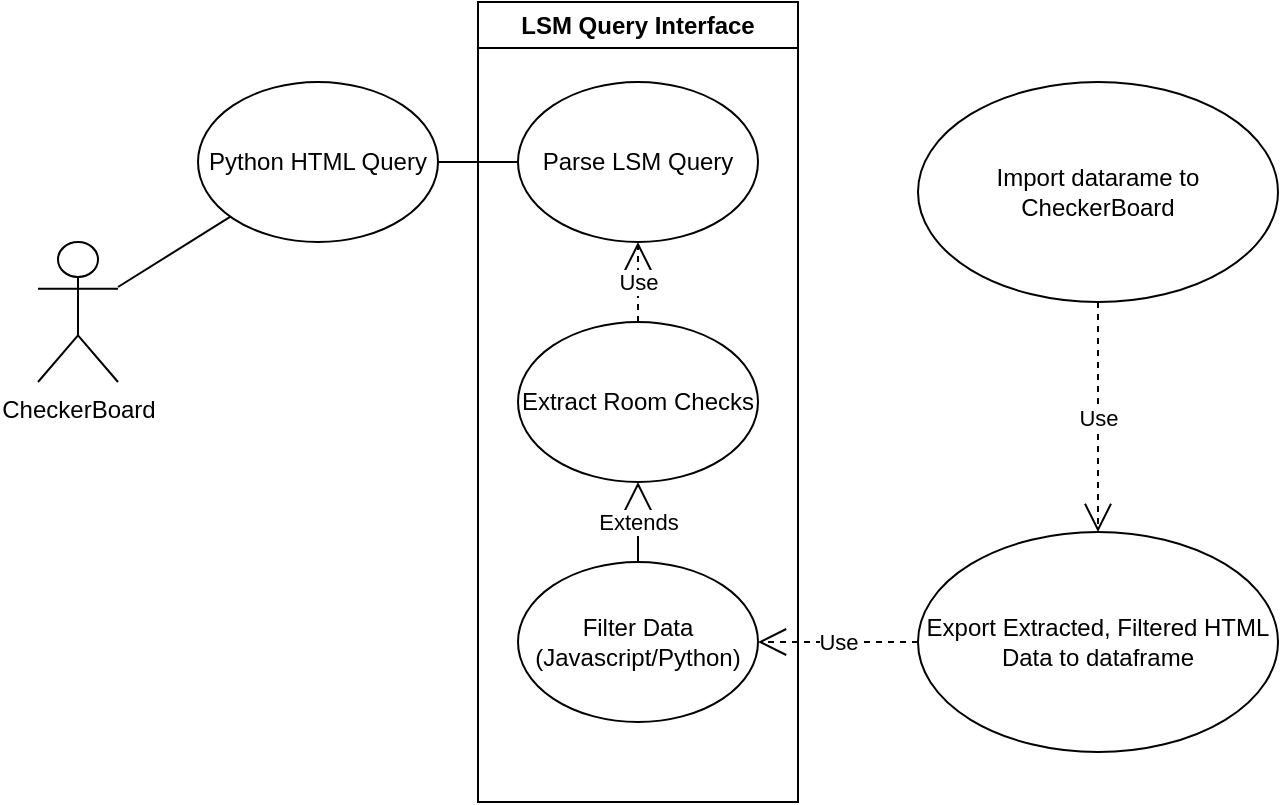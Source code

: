 <mxfile version="24.0.2" type="github">
  <diagram name="Page-1" id="pSpALJC5yVr0XKBFLPEH">
    <mxGraphModel dx="578" dy="837" grid="1" gridSize="10" guides="1" tooltips="1" connect="1" arrows="1" fold="1" page="1" pageScale="1" pageWidth="850" pageHeight="1100" math="0" shadow="0">
      <root>
        <mxCell id="0" />
        <mxCell id="1" parent="0" />
        <mxCell id="hucy-WEynXL1lDFWH9Ns-1" value="LSM Query Interface" style="swimlane;whiteSpace=wrap;html=1;" parent="1" vertex="1">
          <mxGeometry x="260" y="40" width="160" height="400" as="geometry" />
        </mxCell>
        <mxCell id="hucy-WEynXL1lDFWH9Ns-4" value="Parse LSM Query" style="ellipse;whiteSpace=wrap;html=1;" parent="hucy-WEynXL1lDFWH9Ns-1" vertex="1">
          <mxGeometry x="20" y="40" width="120" height="80" as="geometry" />
        </mxCell>
        <mxCell id="hucy-WEynXL1lDFWH9Ns-5" value="Extract Room Checks" style="ellipse;whiteSpace=wrap;html=1;" parent="hucy-WEynXL1lDFWH9Ns-1" vertex="1">
          <mxGeometry x="20" y="160" width="120" height="80" as="geometry" />
        </mxCell>
        <mxCell id="hucy-WEynXL1lDFWH9Ns-8" value="Filter Data (Javascript/Python)" style="ellipse;whiteSpace=wrap;html=1;" parent="hucy-WEynXL1lDFWH9Ns-1" vertex="1">
          <mxGeometry x="20" y="280" width="120" height="80" as="geometry" />
        </mxCell>
        <mxCell id="hucy-WEynXL1lDFWH9Ns-13" value="Use" style="endArrow=open;endSize=12;dashed=1;html=1;rounded=0;" parent="hucy-WEynXL1lDFWH9Ns-1" source="hucy-WEynXL1lDFWH9Ns-5" target="hucy-WEynXL1lDFWH9Ns-4" edge="1">
          <mxGeometry width="160" relative="1" as="geometry">
            <mxPoint x="80" y="340" as="sourcePoint" />
            <mxPoint x="240" y="340" as="targetPoint" />
          </mxGeometry>
        </mxCell>
        <mxCell id="hucy-WEynXL1lDFWH9Ns-14" value="Extends" style="endArrow=block;endSize=16;endFill=0;html=1;rounded=0;" parent="hucy-WEynXL1lDFWH9Ns-1" source="hucy-WEynXL1lDFWH9Ns-8" target="hucy-WEynXL1lDFWH9Ns-5" edge="1">
          <mxGeometry width="160" relative="1" as="geometry">
            <mxPoint x="80" y="340" as="sourcePoint" />
            <mxPoint x="240" y="340" as="targetPoint" />
          </mxGeometry>
        </mxCell>
        <mxCell id="hucy-WEynXL1lDFWH9Ns-2" value="CheckerBoard" style="shape=umlActor;verticalLabelPosition=bottom;verticalAlign=top;html=1;outlineConnect=0;" parent="1" vertex="1">
          <mxGeometry x="40" y="160" width="40" height="70" as="geometry" />
        </mxCell>
        <mxCell id="hucy-WEynXL1lDFWH9Ns-3" value="Python HTML Query" style="ellipse;whiteSpace=wrap;html=1;" parent="1" vertex="1">
          <mxGeometry x="120" y="80" width="120" height="80" as="geometry" />
        </mxCell>
        <mxCell id="hucy-WEynXL1lDFWH9Ns-6" value="" style="endArrow=none;html=1;rounded=0;" parent="1" source="hucy-WEynXL1lDFWH9Ns-2" target="hucy-WEynXL1lDFWH9Ns-3" edge="1">
          <mxGeometry width="50" height="50" relative="1" as="geometry">
            <mxPoint x="400" y="310" as="sourcePoint" />
            <mxPoint x="450" y="260" as="targetPoint" />
          </mxGeometry>
        </mxCell>
        <mxCell id="hucy-WEynXL1lDFWH9Ns-7" value="" style="endArrow=none;html=1;rounded=0;" parent="1" source="hucy-WEynXL1lDFWH9Ns-3" target="hucy-WEynXL1lDFWH9Ns-4" edge="1">
          <mxGeometry width="50" height="50" relative="1" as="geometry">
            <mxPoint x="320" y="310" as="sourcePoint" />
            <mxPoint x="370" y="260" as="targetPoint" />
          </mxGeometry>
        </mxCell>
        <mxCell id="hucy-WEynXL1lDFWH9Ns-9" value="Export Extracted, Filtered HTML Data to dataframe" style="ellipse;whiteSpace=wrap;html=1;" parent="1" vertex="1">
          <mxGeometry x="480" y="305" width="180" height="110" as="geometry" />
        </mxCell>
        <mxCell id="hucy-WEynXL1lDFWH9Ns-10" value="Import datarame to CheckerBoard" style="ellipse;whiteSpace=wrap;html=1;" parent="1" vertex="1">
          <mxGeometry x="480" y="80" width="180" height="110" as="geometry" />
        </mxCell>
        <mxCell id="hucy-WEynXL1lDFWH9Ns-15" value="Use" style="endArrow=open;endSize=12;dashed=1;html=1;rounded=0;" parent="1" source="hucy-WEynXL1lDFWH9Ns-9" target="hucy-WEynXL1lDFWH9Ns-8" edge="1">
          <mxGeometry width="160" relative="1" as="geometry">
            <mxPoint x="410" y="520" as="sourcePoint" />
            <mxPoint x="500" y="380" as="targetPoint" />
          </mxGeometry>
        </mxCell>
        <mxCell id="hucy-WEynXL1lDFWH9Ns-16" value="Use" style="endArrow=open;endSize=12;dashed=1;html=1;rounded=0;" parent="1" source="hucy-WEynXL1lDFWH9Ns-10" target="hucy-WEynXL1lDFWH9Ns-9" edge="1">
          <mxGeometry width="160" relative="1" as="geometry">
            <mxPoint x="340" y="380" as="sourcePoint" />
            <mxPoint x="500" y="380" as="targetPoint" />
          </mxGeometry>
        </mxCell>
      </root>
    </mxGraphModel>
  </diagram>
</mxfile>

